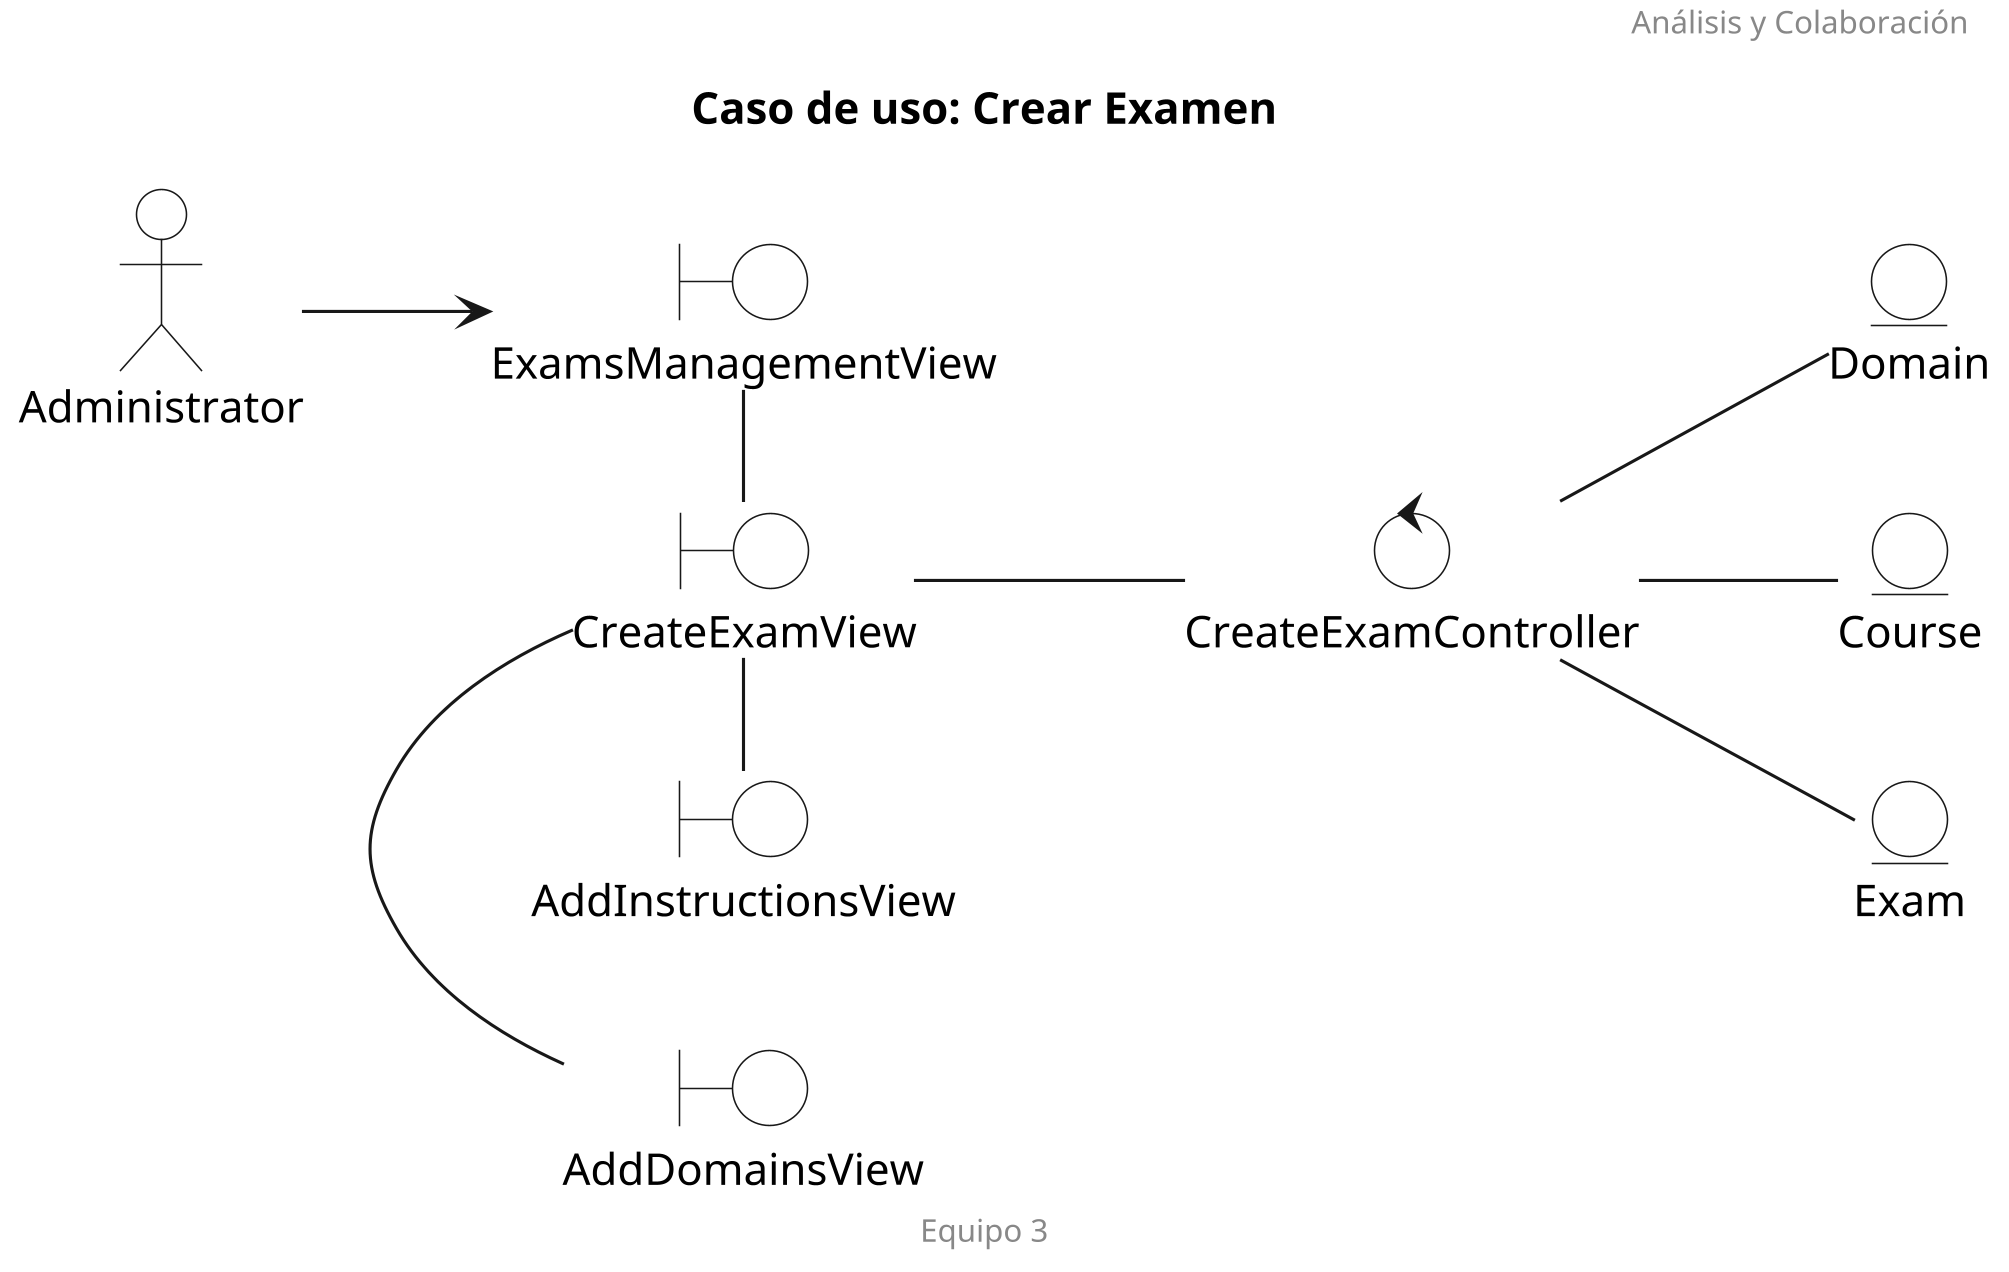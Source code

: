 @startuml "Diagrama de colaboracion"

title "Caso de uso: Crear Examen"

left to right direction

skinparam Dpi 300
skinparam EntityBackgroundColor white
skinparam BoundaryBackgroundColor white
skinparam ControlBackgroundColor white
skinparam ActorBackgroundColor white

header Análisis y Colaboración
footer Equipo 3

actor "Administrator" as ad
boundary "ExamsManagementView" as EMV
boundary "CreateExamView" as CEV
boundary "AddDomainsView" as ADV
boundary "AddInstructionsView" as AIV
control "CreateExamController" as CEC
entity "Domain" as dom
entity "Course" as cou
entity "Exam" as ex


ad --> EMV
EMV - CEV
CEV - ADV
CEV - AIV
CEV--CEC
CEC -- dom
CEC--cou
CEC--ex
@enduml